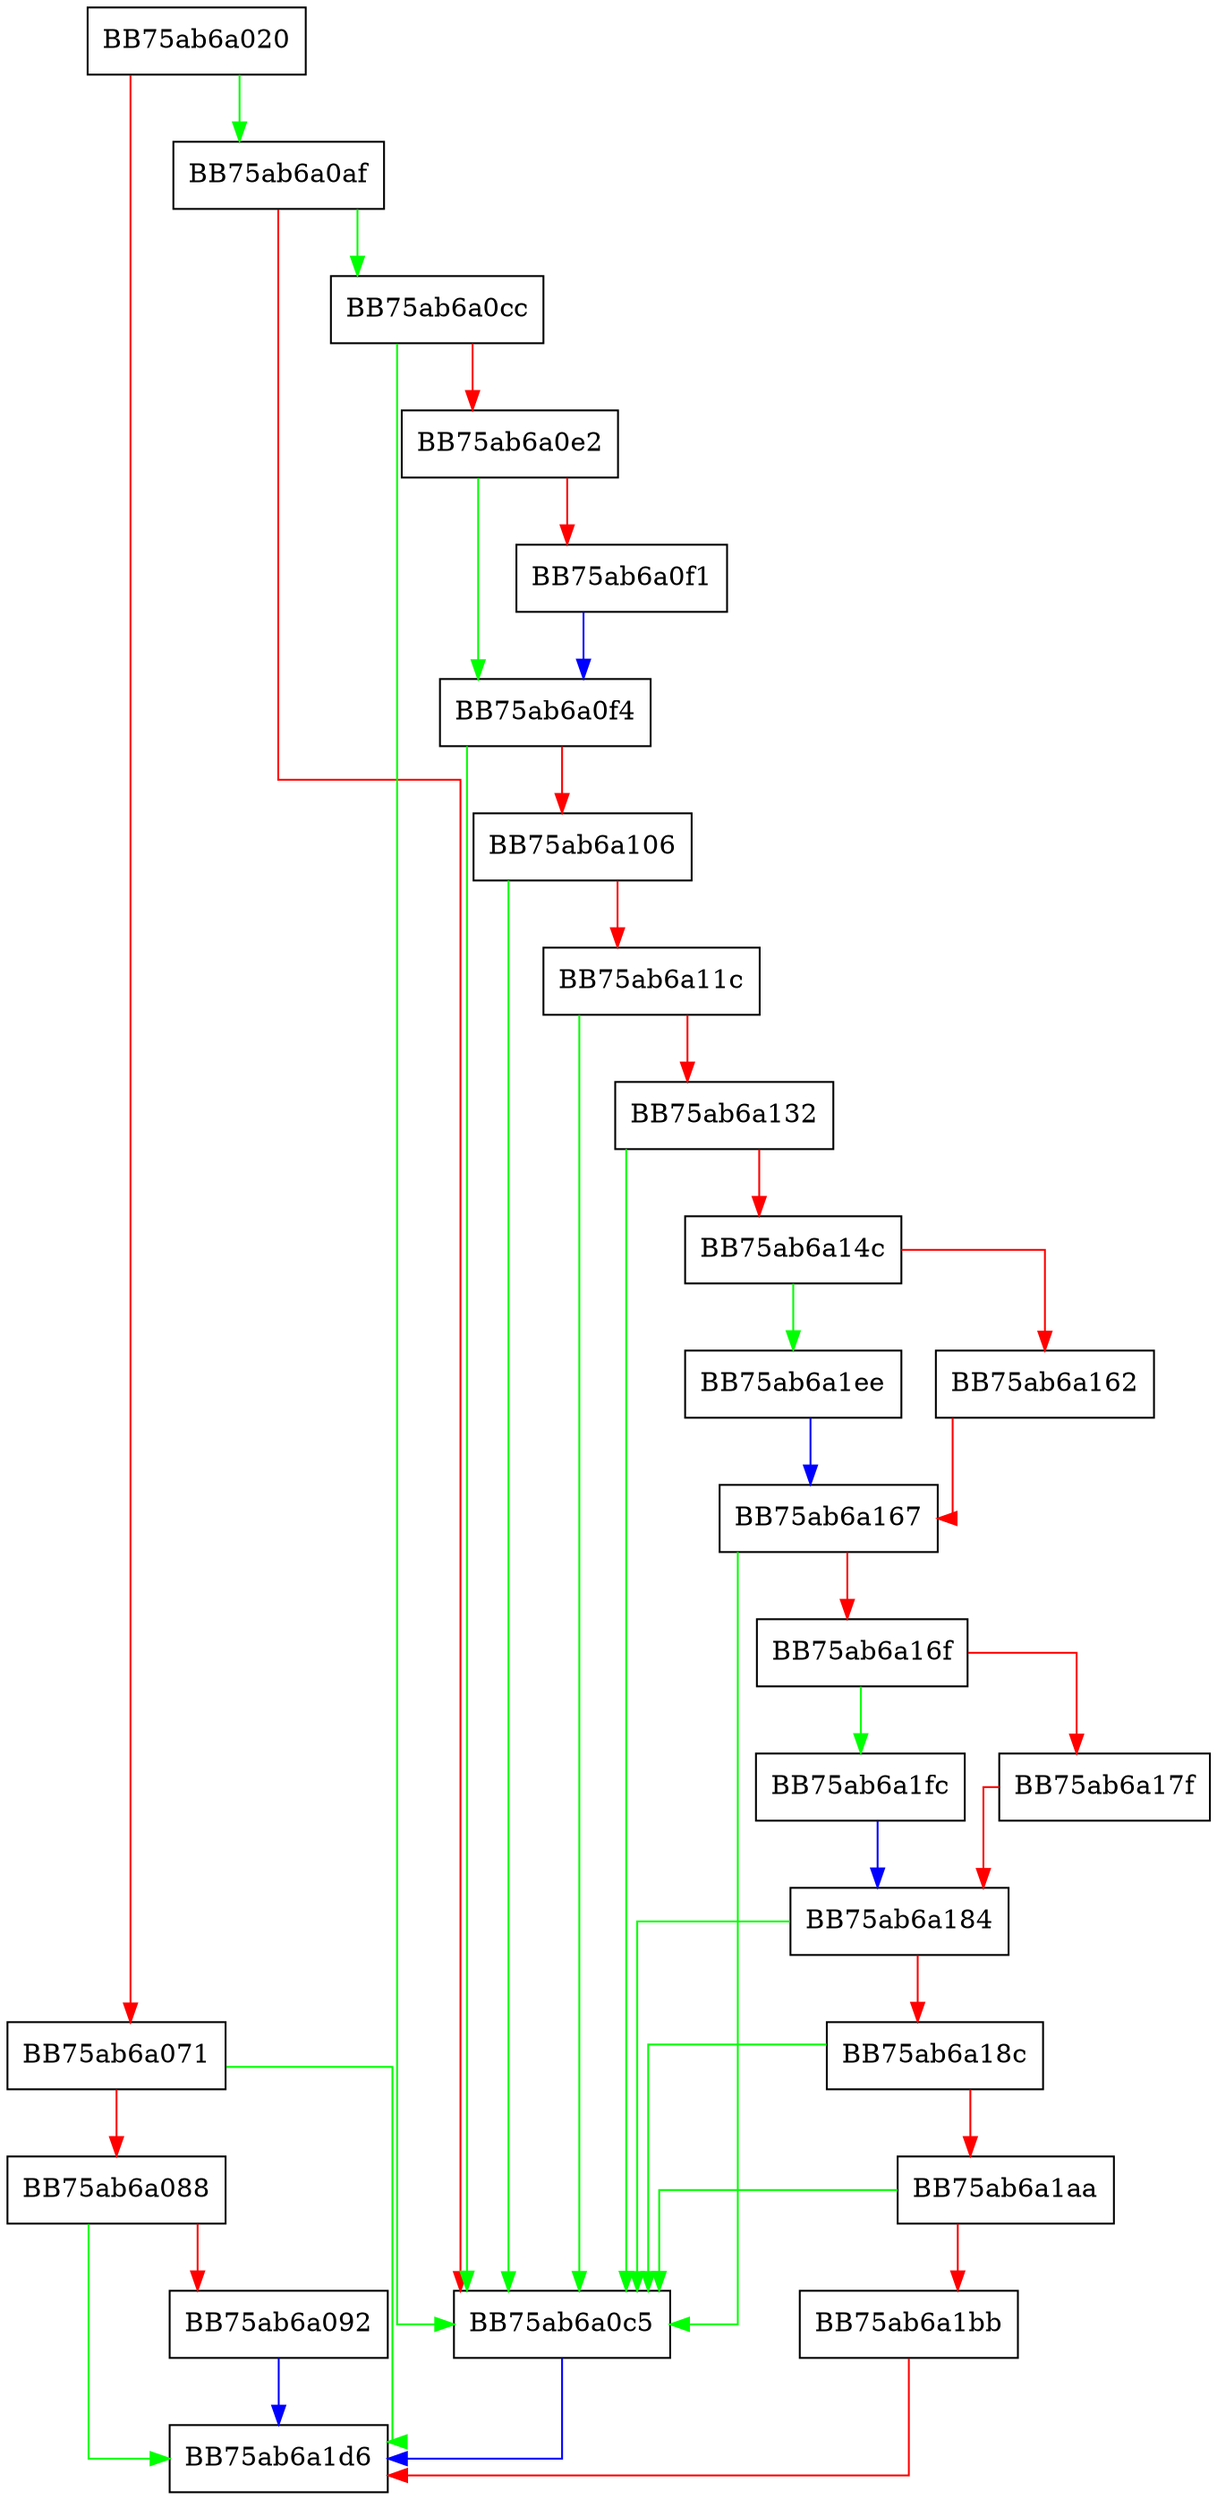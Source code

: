 digraph WriteSQLite {
  node [shape="box"];
  graph [splines=ortho];
  BB75ab6a020 -> BB75ab6a0af [color="green"];
  BB75ab6a020 -> BB75ab6a071 [color="red"];
  BB75ab6a071 -> BB75ab6a1d6 [color="green"];
  BB75ab6a071 -> BB75ab6a088 [color="red"];
  BB75ab6a088 -> BB75ab6a1d6 [color="green"];
  BB75ab6a088 -> BB75ab6a092 [color="red"];
  BB75ab6a092 -> BB75ab6a1d6 [color="blue"];
  BB75ab6a0af -> BB75ab6a0cc [color="green"];
  BB75ab6a0af -> BB75ab6a0c5 [color="red"];
  BB75ab6a0c5 -> BB75ab6a1d6 [color="blue"];
  BB75ab6a0cc -> BB75ab6a0c5 [color="green"];
  BB75ab6a0cc -> BB75ab6a0e2 [color="red"];
  BB75ab6a0e2 -> BB75ab6a0f4 [color="green"];
  BB75ab6a0e2 -> BB75ab6a0f1 [color="red"];
  BB75ab6a0f1 -> BB75ab6a0f4 [color="blue"];
  BB75ab6a0f4 -> BB75ab6a0c5 [color="green"];
  BB75ab6a0f4 -> BB75ab6a106 [color="red"];
  BB75ab6a106 -> BB75ab6a0c5 [color="green"];
  BB75ab6a106 -> BB75ab6a11c [color="red"];
  BB75ab6a11c -> BB75ab6a0c5 [color="green"];
  BB75ab6a11c -> BB75ab6a132 [color="red"];
  BB75ab6a132 -> BB75ab6a0c5 [color="green"];
  BB75ab6a132 -> BB75ab6a14c [color="red"];
  BB75ab6a14c -> BB75ab6a1ee [color="green"];
  BB75ab6a14c -> BB75ab6a162 [color="red"];
  BB75ab6a162 -> BB75ab6a167 [color="red"];
  BB75ab6a167 -> BB75ab6a0c5 [color="green"];
  BB75ab6a167 -> BB75ab6a16f [color="red"];
  BB75ab6a16f -> BB75ab6a1fc [color="green"];
  BB75ab6a16f -> BB75ab6a17f [color="red"];
  BB75ab6a17f -> BB75ab6a184 [color="red"];
  BB75ab6a184 -> BB75ab6a0c5 [color="green"];
  BB75ab6a184 -> BB75ab6a18c [color="red"];
  BB75ab6a18c -> BB75ab6a0c5 [color="green"];
  BB75ab6a18c -> BB75ab6a1aa [color="red"];
  BB75ab6a1aa -> BB75ab6a0c5 [color="green"];
  BB75ab6a1aa -> BB75ab6a1bb [color="red"];
  BB75ab6a1bb -> BB75ab6a1d6 [color="red"];
  BB75ab6a1ee -> BB75ab6a167 [color="blue"];
  BB75ab6a1fc -> BB75ab6a184 [color="blue"];
}